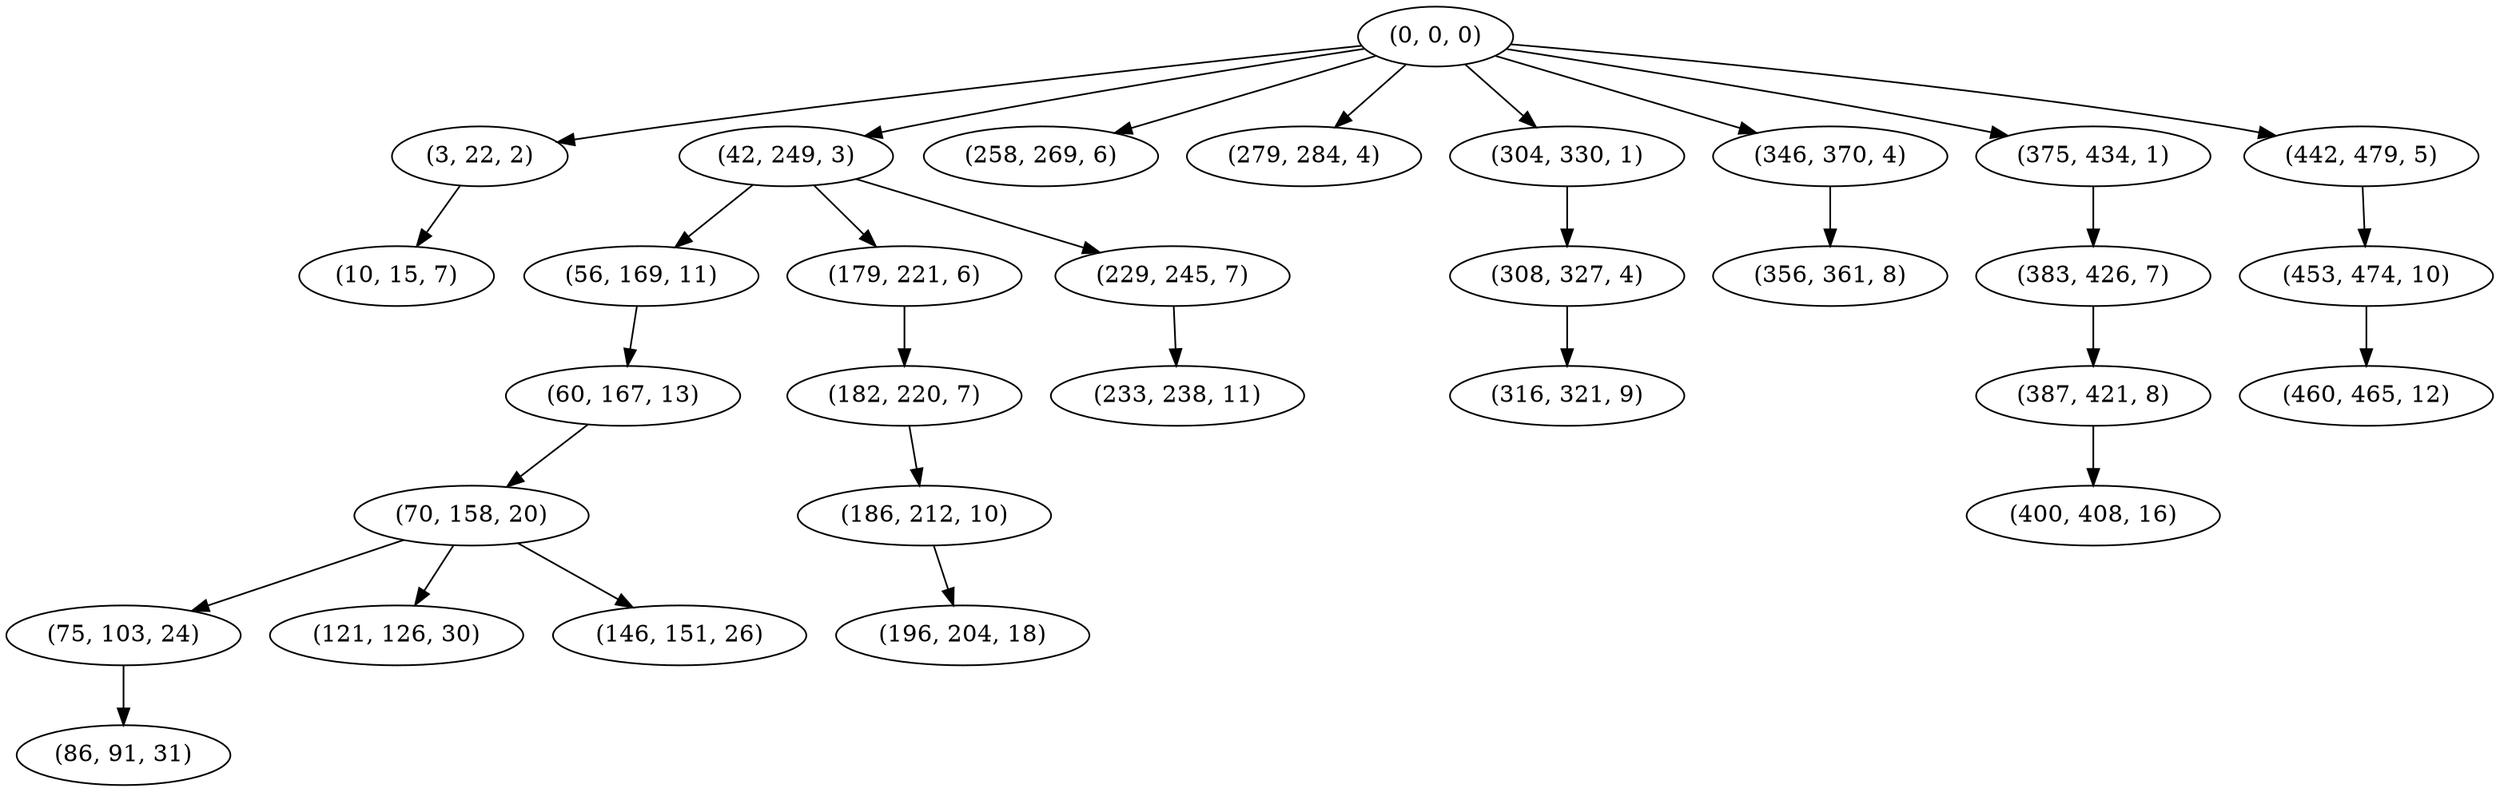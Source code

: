 digraph tree {
    "(0, 0, 0)";
    "(3, 22, 2)";
    "(10, 15, 7)";
    "(42, 249, 3)";
    "(56, 169, 11)";
    "(60, 167, 13)";
    "(70, 158, 20)";
    "(75, 103, 24)";
    "(86, 91, 31)";
    "(121, 126, 30)";
    "(146, 151, 26)";
    "(179, 221, 6)";
    "(182, 220, 7)";
    "(186, 212, 10)";
    "(196, 204, 18)";
    "(229, 245, 7)";
    "(233, 238, 11)";
    "(258, 269, 6)";
    "(279, 284, 4)";
    "(304, 330, 1)";
    "(308, 327, 4)";
    "(316, 321, 9)";
    "(346, 370, 4)";
    "(356, 361, 8)";
    "(375, 434, 1)";
    "(383, 426, 7)";
    "(387, 421, 8)";
    "(400, 408, 16)";
    "(442, 479, 5)";
    "(453, 474, 10)";
    "(460, 465, 12)";
    "(0, 0, 0)" -> "(3, 22, 2)";
    "(0, 0, 0)" -> "(42, 249, 3)";
    "(0, 0, 0)" -> "(258, 269, 6)";
    "(0, 0, 0)" -> "(279, 284, 4)";
    "(0, 0, 0)" -> "(304, 330, 1)";
    "(0, 0, 0)" -> "(346, 370, 4)";
    "(0, 0, 0)" -> "(375, 434, 1)";
    "(0, 0, 0)" -> "(442, 479, 5)";
    "(3, 22, 2)" -> "(10, 15, 7)";
    "(42, 249, 3)" -> "(56, 169, 11)";
    "(42, 249, 3)" -> "(179, 221, 6)";
    "(42, 249, 3)" -> "(229, 245, 7)";
    "(56, 169, 11)" -> "(60, 167, 13)";
    "(60, 167, 13)" -> "(70, 158, 20)";
    "(70, 158, 20)" -> "(75, 103, 24)";
    "(70, 158, 20)" -> "(121, 126, 30)";
    "(70, 158, 20)" -> "(146, 151, 26)";
    "(75, 103, 24)" -> "(86, 91, 31)";
    "(179, 221, 6)" -> "(182, 220, 7)";
    "(182, 220, 7)" -> "(186, 212, 10)";
    "(186, 212, 10)" -> "(196, 204, 18)";
    "(229, 245, 7)" -> "(233, 238, 11)";
    "(304, 330, 1)" -> "(308, 327, 4)";
    "(308, 327, 4)" -> "(316, 321, 9)";
    "(346, 370, 4)" -> "(356, 361, 8)";
    "(375, 434, 1)" -> "(383, 426, 7)";
    "(383, 426, 7)" -> "(387, 421, 8)";
    "(387, 421, 8)" -> "(400, 408, 16)";
    "(442, 479, 5)" -> "(453, 474, 10)";
    "(453, 474, 10)" -> "(460, 465, 12)";
}
